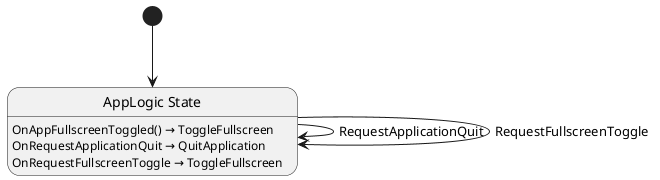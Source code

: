 @startuml AppLogic
state "AppLogic State" as GodotPlayground_AppLogic_State

GodotPlayground_AppLogic_State --> GodotPlayground_AppLogic_State : RequestApplicationQuit
GodotPlayground_AppLogic_State --> GodotPlayground_AppLogic_State : RequestFullscreenToggle

GodotPlayground_AppLogic_State : OnAppFullscreenToggled() → ToggleFullscreen
GodotPlayground_AppLogic_State : OnRequestApplicationQuit → QuitApplication
GodotPlayground_AppLogic_State : OnRequestFullscreenToggle → ToggleFullscreen

[*] --> GodotPlayground_AppLogic_State
@enduml